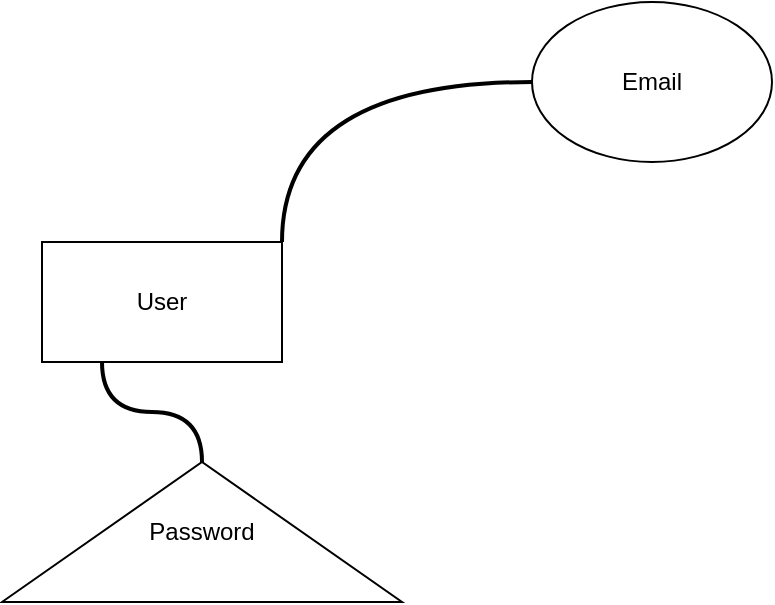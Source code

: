 <mxfile>
    <diagram id="6xB2gqTadKDDClxqwNl5" name="Page-1">
        <mxGraphModel dx="579" dy="478" grid="1" gridSize="10" guides="1" tooltips="1" connect="1" arrows="1" fold="1" page="1" pageScale="1" pageWidth="850" pageHeight="1100" math="0" shadow="0">
            <root>
                <mxCell id="0"/>
                <mxCell id="1" parent="0"/>
                <mxCell id="6" style="edgeStyle=orthogonalEdgeStyle;html=1;exitX=1;exitY=0;exitDx=0;exitDy=0;entryX=0;entryY=0.5;entryDx=0;entryDy=0;strokeWidth=2;endArrow=none;endFill=0;rounded=1;curved=1;" parent="1" source="3" target="5" edge="1">
                    <mxGeometry relative="1" as="geometry"/>
                </mxCell>
                <mxCell id="9" style="edgeStyle=orthogonalEdgeStyle;curved=1;html=1;exitX=0.25;exitY=1;exitDx=0;exitDy=0;entryX=1;entryY=0.5;entryDx=0;entryDy=0;endArrow=none;endFill=0;strokeWidth=2;rounded=0;" edge="1" parent="1" source="3" target="8">
                    <mxGeometry relative="1" as="geometry"/>
                </mxCell>
                <mxCell id="3" value="User" style="rounded=0;whiteSpace=wrap;html=1;" parent="1" vertex="1">
                    <mxGeometry x="120" y="190" width="120" height="60" as="geometry"/>
                </mxCell>
                <mxCell id="5" value="Email" style="ellipse;whiteSpace=wrap;html=1;rounded=0;" parent="1" vertex="1">
                    <mxGeometry x="365" y="70" width="120" height="80" as="geometry"/>
                </mxCell>
                <mxCell id="8" value="Password" style="triangle;whiteSpace=wrap;html=1;direction=north;rounded=0;" parent="1" vertex="1">
                    <mxGeometry x="100" y="300" width="200" height="70" as="geometry"/>
                </mxCell>
            </root>
        </mxGraphModel>
    </diagram>
</mxfile>